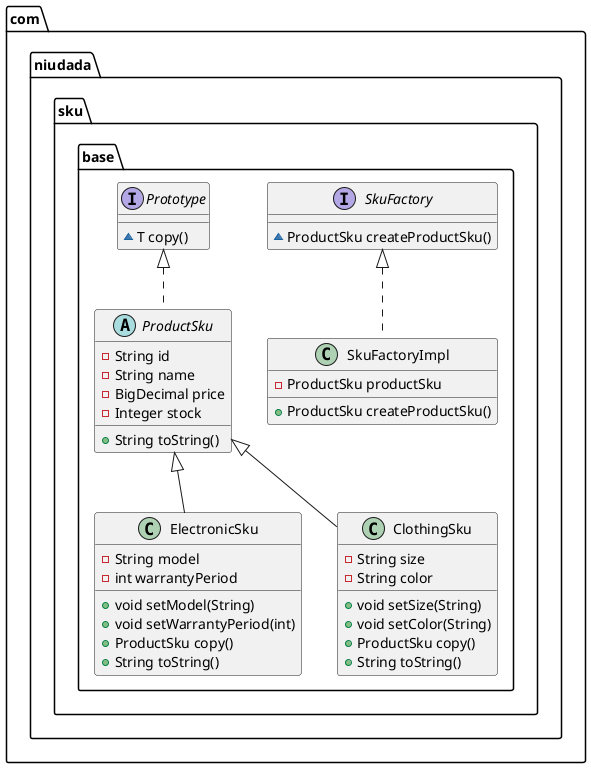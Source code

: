 @startuml
interface com.niudada.sku.base.SkuFactory {
~ ProductSku createProductSku()
}

interface com.niudada.sku.base.Prototype {
~ T copy()
}

abstract class com.niudada.sku.base.ProductSku {
- String id
- String name
- BigDecimal price
- Integer stock
+ String toString()
}


class com.niudada.sku.base.ElectronicSku {
- String model
- int warrantyPeriod
+ void setModel(String)
+ void setWarrantyPeriod(int)
+ ProductSku copy()
+ String toString()
}


class com.niudada.sku.base.SkuFactoryImpl {
- ProductSku productSku
+ ProductSku createProductSku()
}


class com.niudada.sku.base.ClothingSku {
- String size
- String color
+ void setSize(String)
+ void setColor(String)
+ ProductSku copy()
+ String toString()
}




com.niudada.sku.base.Prototype <|.. com.niudada.sku.base.ProductSku
com.niudada.sku.base.ProductSku <|-- com.niudada.sku.base.ElectronicSku
com.niudada.sku.base.SkuFactory <|.. com.niudada.sku.base.SkuFactoryImpl
com.niudada.sku.base.ProductSku <|-- com.niudada.sku.base.ClothingSku
@enduml